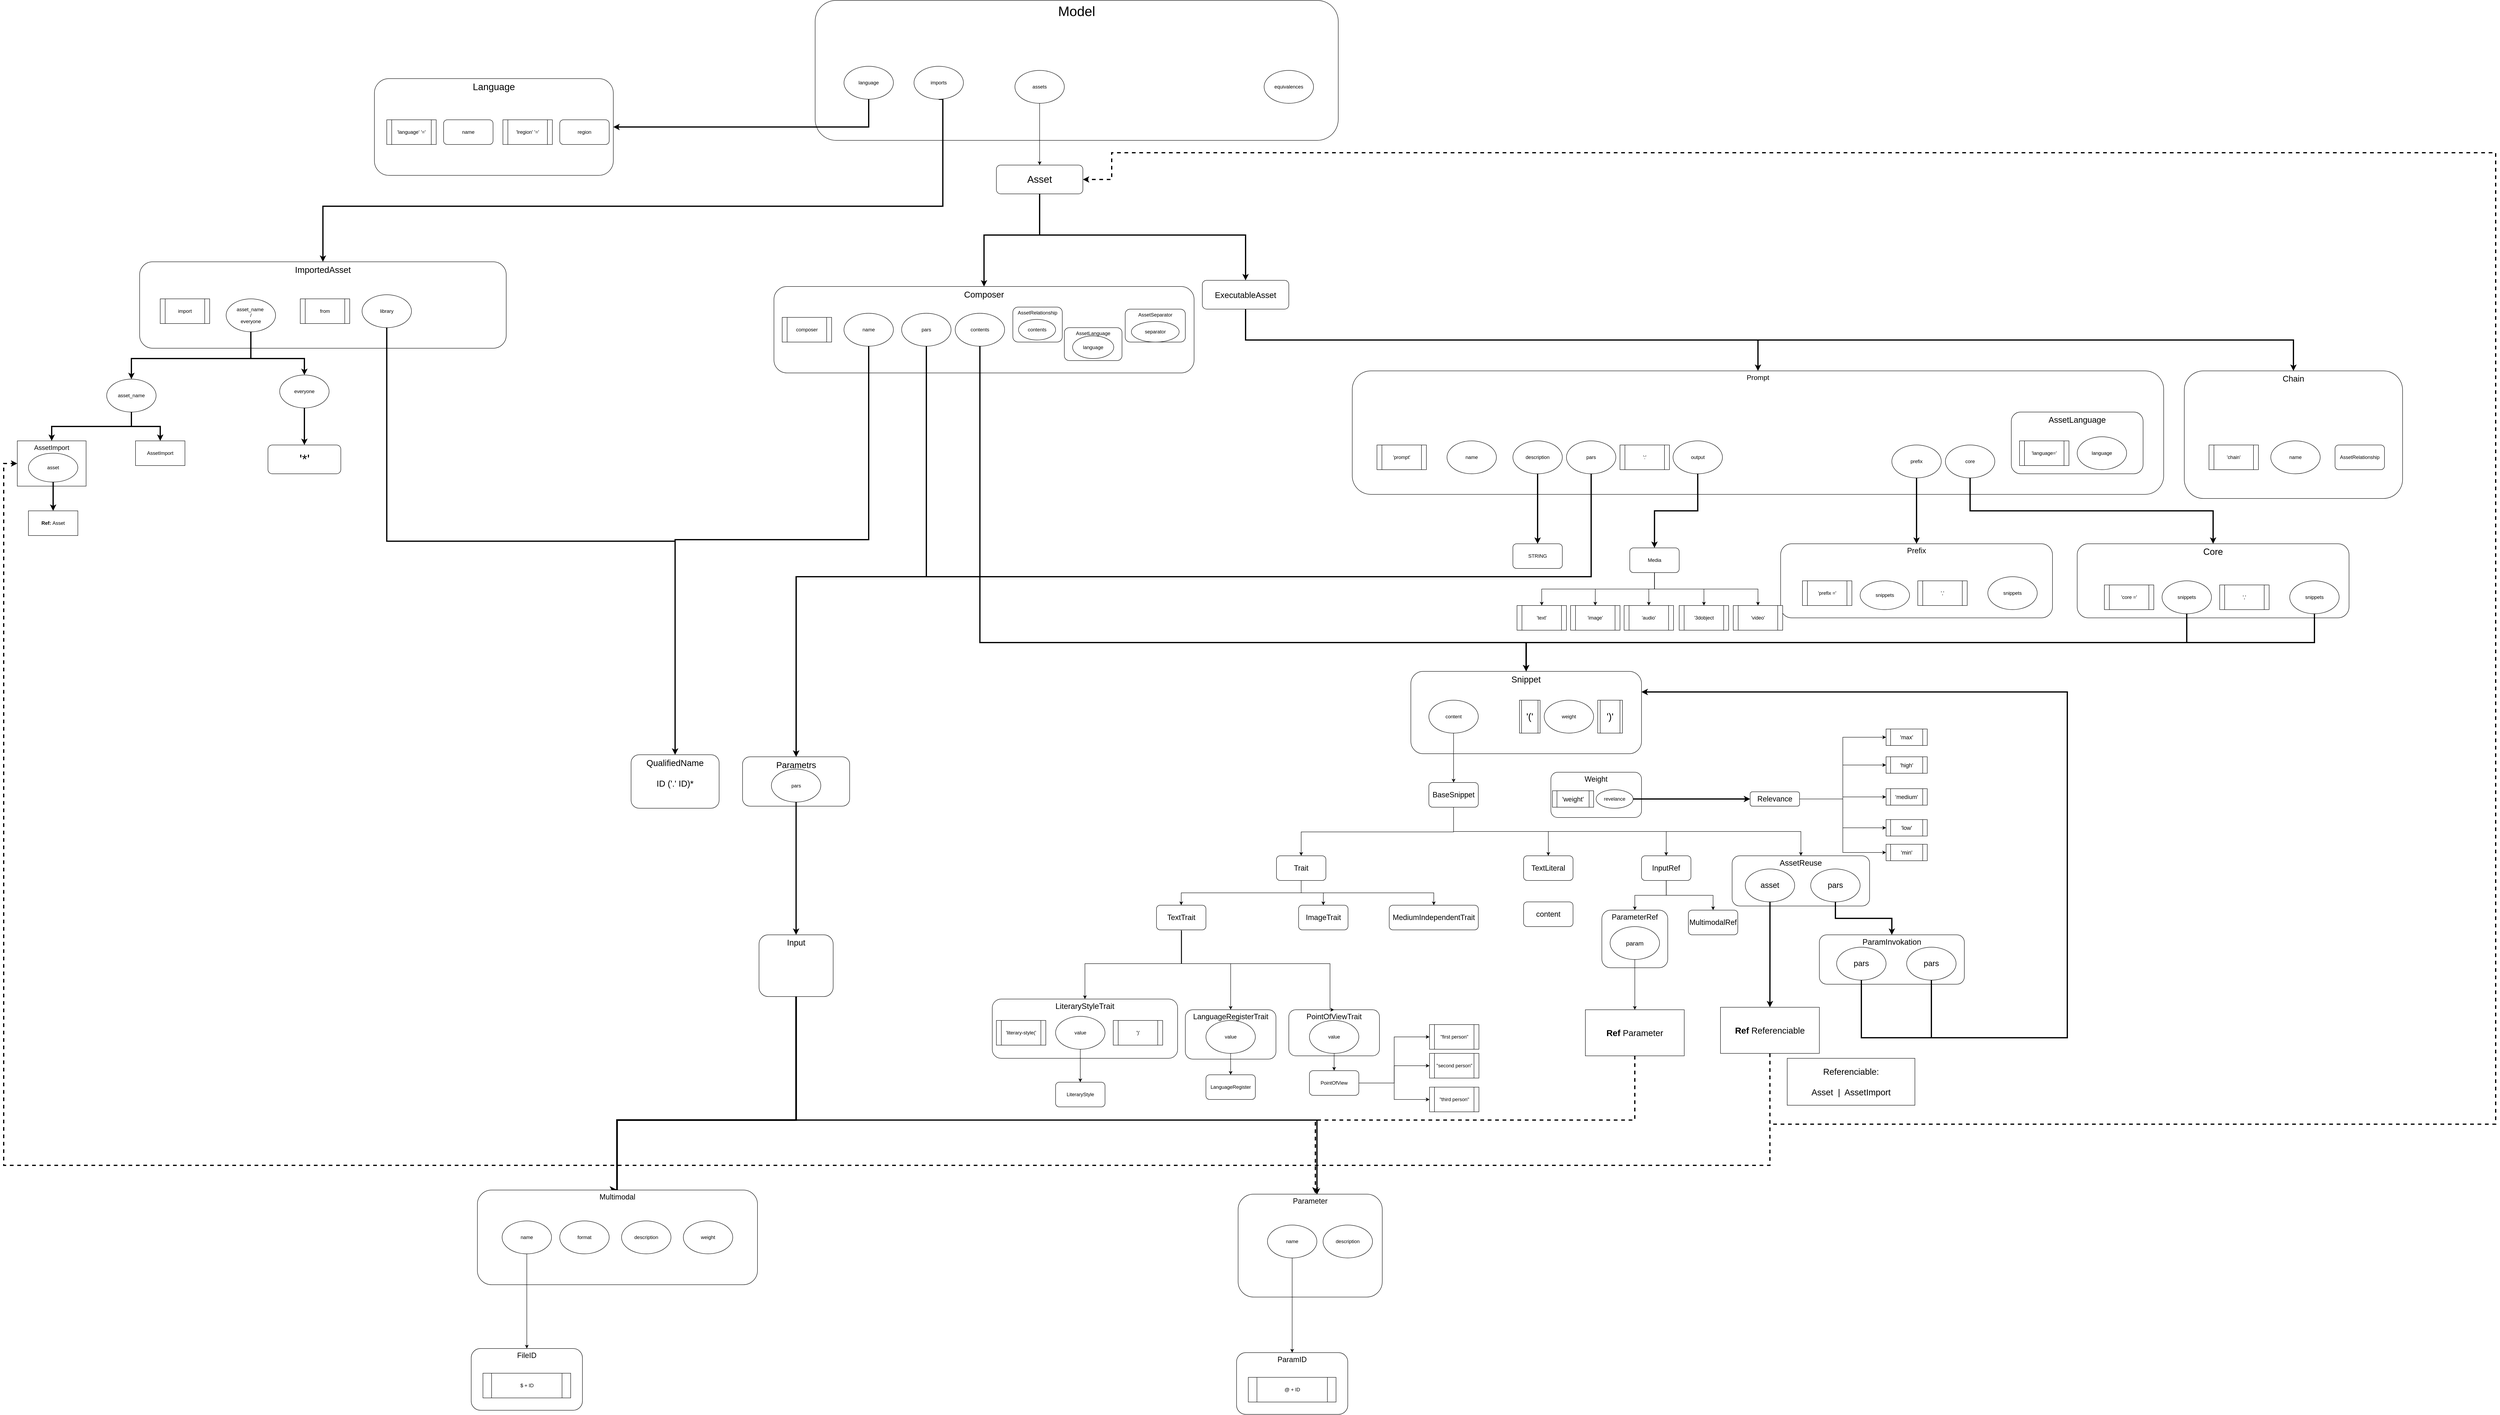 <mxfile version="25.0.1">
  <diagram name="Página-1" id="-rwausxLCIK-IpQNz26I">
    <mxGraphModel grid="1" page="1" gridSize="10" guides="1" tooltips="1" connect="1" arrows="1" fold="1" pageScale="1" pageWidth="827" pageHeight="1169" math="0" shadow="0">
      <root>
        <mxCell id="0" />
        <mxCell id="1" parent="0" />
        <mxCell id="OuzDc0Zp2xK1qrjUbHJl-1" value="Language" style="rounded=1;whiteSpace=wrap;html=1;verticalAlign=top;fontSize=23;" vertex="1" parent="1">
          <mxGeometry x="-1320" y="350" width="580" height="235" as="geometry" />
        </mxCell>
        <mxCell id="OuzDc0Zp2xK1qrjUbHJl-2" value="name" style="rounded=1;whiteSpace=wrap;html=1;" vertex="1" parent="1">
          <mxGeometry x="-1152" y="450" width="120" height="60" as="geometry" />
        </mxCell>
        <mxCell id="OuzDc0Zp2xK1qrjUbHJl-4" value="&#39;language&#39; &#39;=&#39;" style="shape=process;whiteSpace=wrap;html=1;backgroundOutline=1;" vertex="1" parent="1">
          <mxGeometry x="-1290" y="450" width="120" height="60" as="geometry" />
        </mxCell>
        <mxCell id="OuzDc0Zp2xK1qrjUbHJl-5" value="Model" style="rounded=1;whiteSpace=wrap;html=1;verticalAlign=top;fontSize=33;" vertex="1" parent="1">
          <mxGeometry x="-250" y="160" width="1270" height="340" as="geometry" />
        </mxCell>
        <mxCell id="OuzDc0Zp2xK1qrjUbHJl-128" style="edgeStyle=orthogonalEdgeStyle;rounded=0;orthogonalLoop=1;jettySize=auto;html=1;exitX=0.5;exitY=1;exitDx=0;exitDy=0;strokeWidth=3;" edge="1" parent="1" source="OuzDc0Zp2xK1qrjUbHJl-10" target="OuzDc0Zp2xK1qrjUbHJl-14">
          <mxGeometry relative="1" as="geometry" />
        </mxCell>
        <mxCell id="OuzDc0Zp2xK1qrjUbHJl-10" value="ExecutableAsset" style="rounded=1;whiteSpace=wrap;html=1;fontSize=20;" vertex="1" parent="1">
          <mxGeometry x="690" y="840" width="210" height="70" as="geometry" />
        </mxCell>
        <mxCell id="OuzDc0Zp2xK1qrjUbHJl-26" style="edgeStyle=orthogonalEdgeStyle;rounded=0;orthogonalLoop=1;jettySize=auto;html=1;exitX=0.5;exitY=1;exitDx=0;exitDy=0;entryX=0.5;entryY=0;entryDx=0;entryDy=0;strokeWidth=3;" edge="1" parent="1" source="OuzDc0Zp2xK1qrjUbHJl-10" target="OuzDc0Zp2xK1qrjUbHJl-13">
          <mxGeometry relative="1" as="geometry">
            <mxPoint x="3174" y="1040" as="sourcePoint" />
          </mxGeometry>
        </mxCell>
        <mxCell id="OuzDc0Zp2xK1qrjUbHJl-13" value="Prompt" style="rounded=1;whiteSpace=wrap;html=1;verticalAlign=top;fontSize=17;" vertex="1" parent="1">
          <mxGeometry x="1054" y="1060" width="1970" height="300" as="geometry" />
        </mxCell>
        <mxCell id="OuzDc0Zp2xK1qrjUbHJl-14" value="Chain" style="rounded=1;whiteSpace=wrap;html=1;verticalAlign=top;fontSize=20;" vertex="1" parent="1">
          <mxGeometry x="3074" y="1060" width="530" height="310" as="geometry" />
        </mxCell>
        <mxCell id="OuzDc0Zp2xK1qrjUbHJl-29" style="edgeStyle=orthogonalEdgeStyle;rounded=0;orthogonalLoop=1;jettySize=auto;html=1;exitX=0.5;exitY=1;exitDx=0;exitDy=0;entryX=0.5;entryY=0;entryDx=0;entryDy=0;strokeWidth=3;" edge="1" parent="1" source="PrcpI7wAQflMio4q4qic-3" target="OuzDc0Zp2xK1qrjUbHJl-10">
          <mxGeometry relative="1" as="geometry">
            <mxPoint x="100" y="527.5" as="targetPoint" />
            <Array as="points">
              <mxPoint x="295" y="730" />
              <mxPoint x="795" y="730" />
            </Array>
          </mxGeometry>
        </mxCell>
        <mxCell id="PrcpI7wAQflMio4q4qic-4" style="edgeStyle=orthogonalEdgeStyle;rounded=0;orthogonalLoop=1;jettySize=auto;html=1;exitX=0.5;exitY=1;exitDx=0;exitDy=0;entryX=0.5;entryY=0;entryDx=0;entryDy=0;" edge="1" parent="1" source="OuzDc0Zp2xK1qrjUbHJl-15" target="PrcpI7wAQflMio4q4qic-3">
          <mxGeometry relative="1" as="geometry" />
        </mxCell>
        <mxCell id="OuzDc0Zp2xK1qrjUbHJl-15" value="assets" style="ellipse;whiteSpace=wrap;html=1;" vertex="1" parent="1">
          <mxGeometry x="235" y="330" width="120" height="80" as="geometry" />
        </mxCell>
        <mxCell id="OuzDc0Zp2xK1qrjUbHJl-130" style="edgeStyle=orthogonalEdgeStyle;rounded=0;orthogonalLoop=1;jettySize=auto;html=1;exitX=0.5;exitY=1;exitDx=0;exitDy=0;strokeWidth=3;" edge="1" parent="1" source="OuzDc0Zp2xK1qrjUbHJl-16" target="OuzDc0Zp2xK1qrjUbHJl-1">
          <mxGeometry relative="1" as="geometry" />
        </mxCell>
        <mxCell id="OuzDc0Zp2xK1qrjUbHJl-16" value="language" style="ellipse;whiteSpace=wrap;html=1;" vertex="1" parent="1">
          <mxGeometry x="-180" y="320" width="120" height="80" as="geometry" />
        </mxCell>
        <mxCell id="OuzDc0Zp2xK1qrjUbHJl-17" value="equivalences" style="ellipse;whiteSpace=wrap;html=1;" vertex="1" parent="1">
          <mxGeometry x="840" y="330" width="120" height="80" as="geometry" />
        </mxCell>
        <mxCell id="OuzDc0Zp2xK1qrjUbHJl-18" value="&#39;prompt&#39;" style="shape=process;whiteSpace=wrap;html=1;backgroundOutline=1;" vertex="1" parent="1">
          <mxGeometry x="1114" y="1240" width="120" height="60" as="geometry" />
        </mxCell>
        <mxCell id="OuzDc0Zp2xK1qrjUbHJl-19" value="name" style="ellipse;whiteSpace=wrap;html=1;" vertex="1" parent="1">
          <mxGeometry x="1284" y="1230" width="120" height="80" as="geometry" />
        </mxCell>
        <mxCell id="OuzDc0Zp2xK1qrjUbHJl-160" style="edgeStyle=orthogonalEdgeStyle;rounded=0;orthogonalLoop=1;jettySize=auto;html=1;exitX=0.5;exitY=1;exitDx=0;exitDy=0;strokeWidth=3;" edge="1" parent="1" source="OuzDc0Zp2xK1qrjUbHJl-20" target="OuzDc0Zp2xK1qrjUbHJl-36">
          <mxGeometry relative="1" as="geometry" />
        </mxCell>
        <mxCell id="OuzDc0Zp2xK1qrjUbHJl-20" value="description" style="ellipse;whiteSpace=wrap;html=1;" vertex="1" parent="1">
          <mxGeometry x="1444" y="1230" width="120" height="80" as="geometry" />
        </mxCell>
        <mxCell id="_68dGRbxXVOAtI-rPbS3-49" style="edgeStyle=orthogonalEdgeStyle;rounded=0;orthogonalLoop=1;jettySize=auto;html=1;exitX=0.5;exitY=1;exitDx=0;exitDy=0;entryX=0.5;entryY=0;entryDx=0;entryDy=0;fontSize=16;strokeWidth=3;" edge="1" parent="1" source="OuzDc0Zp2xK1qrjUbHJl-21" target="_68dGRbxXVOAtI-rPbS3-24">
          <mxGeometry relative="1" as="geometry">
            <Array as="points">
              <mxPoint x="1634" y="1560" />
              <mxPoint x="-296" y="1560" />
            </Array>
          </mxGeometry>
        </mxCell>
        <mxCell id="OuzDc0Zp2xK1qrjUbHJl-21" value="pars" style="ellipse;whiteSpace=wrap;html=1;" vertex="1" parent="1">
          <mxGeometry x="1574" y="1230" width="120" height="80" as="geometry" />
        </mxCell>
        <mxCell id="OuzDc0Zp2xK1qrjUbHJl-22" value="&#39;:&#39;" style="shape=process;whiteSpace=wrap;html=1;backgroundOutline=1;" vertex="1" parent="1">
          <mxGeometry x="1704" y="1240" width="120" height="60" as="geometry" />
        </mxCell>
        <mxCell id="OuzDc0Zp2xK1qrjUbHJl-52" style="edgeStyle=orthogonalEdgeStyle;rounded=0;orthogonalLoop=1;jettySize=auto;html=1;exitX=0.5;exitY=1;exitDx=0;exitDy=0;entryX=0.5;entryY=0;entryDx=0;entryDy=0;strokeWidth=3;" edge="1" parent="1" source="OuzDc0Zp2xK1qrjUbHJl-32" target="OuzDc0Zp2xK1qrjUbHJl-43">
          <mxGeometry relative="1" as="geometry" />
        </mxCell>
        <mxCell id="OuzDc0Zp2xK1qrjUbHJl-32" value="prefix" style="ellipse;whiteSpace=wrap;html=1;" vertex="1" parent="1">
          <mxGeometry x="2364" y="1240" width="120" height="80" as="geometry" />
        </mxCell>
        <mxCell id="OuzDc0Zp2xK1qrjUbHJl-142" style="edgeStyle=orthogonalEdgeStyle;rounded=0;orthogonalLoop=1;jettySize=auto;html=1;exitX=0.5;exitY=1;exitDx=0;exitDy=0;strokeWidth=3;" edge="1" parent="1" source="OuzDc0Zp2xK1qrjUbHJl-33" target="OuzDc0Zp2xK1qrjUbHJl-137">
          <mxGeometry relative="1" as="geometry" />
        </mxCell>
        <mxCell id="OuzDc0Zp2xK1qrjUbHJl-33" value="core" style="ellipse;whiteSpace=wrap;html=1;" vertex="1" parent="1">
          <mxGeometry x="2494" y="1240" width="120" height="80" as="geometry" />
        </mxCell>
        <mxCell id="OuzDc0Zp2xK1qrjUbHJl-34" value="AssetLanguage" style="rounded=1;whiteSpace=wrap;html=1;verticalAlign=top;fontSize=20;" vertex="1" parent="1">
          <mxGeometry x="2654" y="1160" width="320" height="150" as="geometry" />
        </mxCell>
        <mxCell id="OuzDc0Zp2xK1qrjUbHJl-36" value="STRING" style="rounded=1;whiteSpace=wrap;html=1;" vertex="1" parent="1">
          <mxGeometry x="1444" y="1480" width="120" height="60" as="geometry" />
        </mxCell>
        <mxCell id="OuzDc0Zp2xK1qrjUbHJl-154" style="edgeStyle=orthogonalEdgeStyle;rounded=0;orthogonalLoop=1;jettySize=auto;html=1;exitX=0.5;exitY=1;exitDx=0;exitDy=0;" edge="1" parent="1" source="OuzDc0Zp2xK1qrjUbHJl-38" target="OuzDc0Zp2xK1qrjUbHJl-149">
          <mxGeometry relative="1" as="geometry" />
        </mxCell>
        <mxCell id="OuzDc0Zp2xK1qrjUbHJl-155" style="edgeStyle=orthogonalEdgeStyle;rounded=0;orthogonalLoop=1;jettySize=auto;html=1;exitX=0.5;exitY=1;exitDx=0;exitDy=0;entryX=0.5;entryY=0;entryDx=0;entryDy=0;" edge="1" parent="1" source="OuzDc0Zp2xK1qrjUbHJl-38" target="OuzDc0Zp2xK1qrjUbHJl-150">
          <mxGeometry relative="1" as="geometry" />
        </mxCell>
        <mxCell id="OuzDc0Zp2xK1qrjUbHJl-156" style="edgeStyle=orthogonalEdgeStyle;rounded=0;orthogonalLoop=1;jettySize=auto;html=1;exitX=0.5;exitY=1;exitDx=0;exitDy=0;" edge="1" parent="1" source="OuzDc0Zp2xK1qrjUbHJl-38" target="OuzDc0Zp2xK1qrjUbHJl-151">
          <mxGeometry relative="1" as="geometry" />
        </mxCell>
        <mxCell id="OuzDc0Zp2xK1qrjUbHJl-157" style="edgeStyle=orthogonalEdgeStyle;rounded=0;orthogonalLoop=1;jettySize=auto;html=1;exitX=0.5;exitY=1;exitDx=0;exitDy=0;" edge="1" parent="1" source="OuzDc0Zp2xK1qrjUbHJl-38" target="OuzDc0Zp2xK1qrjUbHJl-153">
          <mxGeometry relative="1" as="geometry" />
        </mxCell>
        <mxCell id="OuzDc0Zp2xK1qrjUbHJl-158" style="edgeStyle=orthogonalEdgeStyle;rounded=0;orthogonalLoop=1;jettySize=auto;html=1;exitX=0.5;exitY=1;exitDx=0;exitDy=0;entryX=0.5;entryY=0;entryDx=0;entryDy=0;" edge="1" parent="1" source="OuzDc0Zp2xK1qrjUbHJl-38" target="OuzDc0Zp2xK1qrjUbHJl-152">
          <mxGeometry relative="1" as="geometry" />
        </mxCell>
        <mxCell id="OuzDc0Zp2xK1qrjUbHJl-38" value="Media" style="rounded=1;whiteSpace=wrap;html=1;" vertex="1" parent="1">
          <mxGeometry x="1727.75" y="1490" width="120" height="60" as="geometry" />
        </mxCell>
        <mxCell id="OuzDc0Zp2xK1qrjUbHJl-147" style="edgeStyle=orthogonalEdgeStyle;rounded=0;orthogonalLoop=1;jettySize=auto;html=1;exitX=0.5;exitY=1;exitDx=0;exitDy=0;entryX=0.5;entryY=0;entryDx=0;entryDy=0;strokeWidth=3;" edge="1" parent="1" source="OuzDc0Zp2xK1qrjUbHJl-39" target="OuzDc0Zp2xK1qrjUbHJl-38">
          <mxGeometry relative="1" as="geometry" />
        </mxCell>
        <mxCell id="OuzDc0Zp2xK1qrjUbHJl-39" value="output" style="ellipse;whiteSpace=wrap;html=1;" vertex="1" parent="1">
          <mxGeometry x="1832.75" y="1230" width="120" height="80" as="geometry" />
        </mxCell>
        <mxCell id="OuzDc0Zp2xK1qrjUbHJl-40" value="&#39;chain&#39;" style="shape=process;whiteSpace=wrap;html=1;backgroundOutline=1;" vertex="1" parent="1">
          <mxGeometry x="3134" y="1240" width="120" height="60" as="geometry" />
        </mxCell>
        <mxCell id="OuzDc0Zp2xK1qrjUbHJl-41" value="name" style="ellipse;whiteSpace=wrap;html=1;" vertex="1" parent="1">
          <mxGeometry x="3284" y="1230" width="120" height="80" as="geometry" />
        </mxCell>
        <mxCell id="OuzDc0Zp2xK1qrjUbHJl-42" value="AssetRelationship" style="rounded=1;whiteSpace=wrap;html=1;" vertex="1" parent="1">
          <mxGeometry x="3440" y="1240" width="120" height="60" as="geometry" />
        </mxCell>
        <mxCell id="OuzDc0Zp2xK1qrjUbHJl-43" value="Prefix" style="rounded=1;whiteSpace=wrap;html=1;verticalAlign=top;fontSize=18;" vertex="1" parent="1">
          <mxGeometry x="2094" y="1480" width="660" height="180" as="geometry" />
        </mxCell>
        <mxCell id="OuzDc0Zp2xK1qrjUbHJl-44" value="&#39;prefix =&#39;" style="shape=process;whiteSpace=wrap;html=1;backgroundOutline=1;" vertex="1" parent="1">
          <mxGeometry x="2147" y="1570" width="120" height="60" as="geometry" />
        </mxCell>
        <mxCell id="OuzDc0Zp2xK1qrjUbHJl-45" value="snippets" style="ellipse;whiteSpace=wrap;html=1;" vertex="1" parent="1">
          <mxGeometry x="2287" y="1570" width="120" height="70" as="geometry" />
        </mxCell>
        <mxCell id="OuzDc0Zp2xK1qrjUbHJl-46" value="&#39;,&#39;" style="shape=process;whiteSpace=wrap;html=1;backgroundOutline=1;" vertex="1" parent="1">
          <mxGeometry x="2427" y="1570" width="120" height="60" as="geometry" />
        </mxCell>
        <mxCell id="OuzDc0Zp2xK1qrjUbHJl-47" value="snippets" style="ellipse;whiteSpace=wrap;html=1;" vertex="1" parent="1">
          <mxGeometry x="2597" y="1560" width="120" height="80" as="geometry" />
        </mxCell>
        <mxCell id="OuzDc0Zp2xK1qrjUbHJl-53" value="Snippet" style="rounded=1;whiteSpace=wrap;html=1;verticalAlign=top;fontSize=21;" vertex="1" parent="1">
          <mxGeometry x="1196.25" y="1790" width="560" height="200" as="geometry" />
        </mxCell>
        <mxCell id="OuzDc0Zp2xK1qrjUbHJl-70" style="edgeStyle=orthogonalEdgeStyle;rounded=0;orthogonalLoop=1;jettySize=auto;html=1;exitX=0.5;exitY=1;exitDx=0;exitDy=0;entryX=0.5;entryY=0;entryDx=0;entryDy=0;fontSize=18;" edge="1" parent="1" source="OuzDc0Zp2xK1qrjUbHJl-63" target="OuzDc0Zp2xK1qrjUbHJl-64">
          <mxGeometry relative="1" as="geometry">
            <mxPoint x="818.75" y="2375.5" as="targetPoint" />
          </mxGeometry>
        </mxCell>
        <mxCell id="OuzDc0Zp2xK1qrjUbHJl-73" style="edgeStyle=orthogonalEdgeStyle;rounded=0;orthogonalLoop=1;jettySize=auto;html=1;exitX=0.5;exitY=1;exitDx=0;exitDy=0;entryX=0.5;entryY=0;entryDx=0;entryDy=0;fontSize=18;" edge="1" parent="1" source="OuzDc0Zp2xK1qrjUbHJl-63" target="OuzDc0Zp2xK1qrjUbHJl-65">
          <mxGeometry relative="1" as="geometry" />
        </mxCell>
        <mxCell id="OuzDc0Zp2xK1qrjUbHJl-121" style="edgeStyle=orthogonalEdgeStyle;rounded=0;orthogonalLoop=1;jettySize=auto;html=1;exitX=0.5;exitY=1;exitDx=0;exitDy=0;fontSize=18;" edge="1" parent="1" source="OuzDc0Zp2xK1qrjUbHJl-63" target="OuzDc0Zp2xK1qrjUbHJl-66">
          <mxGeometry relative="1" as="geometry" />
        </mxCell>
        <mxCell id="OuzDc0Zp2xK1qrjUbHJl-63" value="Trait" style="rounded=1;whiteSpace=wrap;html=1;fontSize=18;" vertex="1" parent="1">
          <mxGeometry x="870" y="2238" width="120" height="60" as="geometry" />
        </mxCell>
        <mxCell id="OuzDc0Zp2xK1qrjUbHJl-85" style="edgeStyle=orthogonalEdgeStyle;rounded=0;orthogonalLoop=1;jettySize=auto;html=1;exitX=0.5;exitY=1;exitDx=0;exitDy=0;entryX=0.5;entryY=0;entryDx=0;entryDy=0;" edge="1" parent="1" source="OuzDc0Zp2xK1qrjUbHJl-64" target="OuzDc0Zp2xK1qrjUbHJl-77">
          <mxGeometry relative="1" as="geometry">
            <mxPoint x="723.867" y="2535.573" as="targetPoint" />
            <Array as="points">
              <mxPoint x="639" y="2500" />
              <mxPoint x="759" y="2500" />
            </Array>
          </mxGeometry>
        </mxCell>
        <mxCell id="OuzDc0Zp2xK1qrjUbHJl-86" style="edgeStyle=orthogonalEdgeStyle;rounded=0;orthogonalLoop=1;jettySize=auto;html=1;exitX=0.5;exitY=1;exitDx=0;exitDy=0;entryX=0.5;entryY=0;entryDx=0;entryDy=0;" edge="1" parent="1" source="OuzDc0Zp2xK1qrjUbHJl-64" target="OuzDc0Zp2xK1qrjUbHJl-76">
          <mxGeometry relative="1" as="geometry">
            <mxPoint x="523.75" y="2535.5" as="targetPoint" />
            <Array as="points">
              <mxPoint x="639" y="2500" />
              <mxPoint x="405" y="2500" />
            </Array>
          </mxGeometry>
        </mxCell>
        <mxCell id="OuzDc0Zp2xK1qrjUbHJl-64" value="TextTrait" style="rounded=1;whiteSpace=wrap;html=1;fontSize=18;" vertex="1" parent="1">
          <mxGeometry x="578.75" y="2358" width="120" height="60" as="geometry" />
        </mxCell>
        <mxCell id="OuzDc0Zp2xK1qrjUbHJl-65" value="ImageTrait" style="rounded=1;whiteSpace=wrap;html=1;fontSize=18;" vertex="1" parent="1">
          <mxGeometry x="923.75" y="2358" width="120" height="60" as="geometry" />
        </mxCell>
        <mxCell id="OuzDc0Zp2xK1qrjUbHJl-66" value="MediumIndependentTrait" style="rounded=1;whiteSpace=wrap;html=1;fontSize=18;" vertex="1" parent="1">
          <mxGeometry x="1143.75" y="2358" width="216.25" height="60" as="geometry" />
        </mxCell>
        <mxCell id="OuzDc0Zp2xK1qrjUbHJl-76" value="LiteraryStyleTrait" style="rounded=1;whiteSpace=wrap;html=1;verticalAlign=top;fontSize=19;" vertex="1" parent="1">
          <mxGeometry x="180" y="2586" width="450" height="144" as="geometry" />
        </mxCell>
        <mxCell id="OuzDc0Zp2xK1qrjUbHJl-77" value="LanguageRegisterTrait" style="rounded=1;whiteSpace=wrap;html=1;verticalAlign=top;fontSize=18;" vertex="1" parent="1">
          <mxGeometry x="648.75" y="2612" width="220" height="120" as="geometry" />
        </mxCell>
        <mxCell id="OuzDc0Zp2xK1qrjUbHJl-78" value="PointOfViewTrait" style="rounded=1;whiteSpace=wrap;html=1;verticalAlign=top;fontSize=18;" vertex="1" parent="1">
          <mxGeometry x="900" y="2612" width="220" height="112" as="geometry" />
        </mxCell>
        <mxCell id="OuzDc0Zp2xK1qrjUbHJl-87" value="&#39;literary-style(&#39;" style="shape=process;whiteSpace=wrap;html=1;backgroundOutline=1;" vertex="1" parent="1">
          <mxGeometry x="190" y="2638" width="120" height="60" as="geometry" />
        </mxCell>
        <mxCell id="OuzDc0Zp2xK1qrjUbHJl-88" value="value" style="ellipse;whiteSpace=wrap;html=1;" vertex="1" parent="1">
          <mxGeometry x="333.75" y="2628" width="120" height="80" as="geometry" />
        </mxCell>
        <mxCell id="OuzDc0Zp2xK1qrjUbHJl-89" value="&#39;)&#39;" style="shape=process;whiteSpace=wrap;html=1;backgroundOutline=1;" vertex="1" parent="1">
          <mxGeometry x="473.75" y="2638" width="120" height="60" as="geometry" />
        </mxCell>
        <mxCell id="OuzDc0Zp2xK1qrjUbHJl-90" value="LiteraryStyle" style="rounded=1;whiteSpace=wrap;html=1;" vertex="1" parent="1">
          <mxGeometry x="333.75" y="2788" width="120" height="60" as="geometry" />
        </mxCell>
        <mxCell id="OuzDc0Zp2xK1qrjUbHJl-124" style="edgeStyle=orthogonalEdgeStyle;rounded=0;orthogonalLoop=1;jettySize=auto;html=1;exitX=0.5;exitY=1;exitDx=0;exitDy=0;" edge="1" parent="1" source="OuzDc0Zp2xK1qrjUbHJl-91" target="OuzDc0Zp2xK1qrjUbHJl-93">
          <mxGeometry relative="1" as="geometry" />
        </mxCell>
        <mxCell id="OuzDc0Zp2xK1qrjUbHJl-91" value="content" style="ellipse;whiteSpace=wrap;html=1;" vertex="1" parent="1">
          <mxGeometry x="1240" y="1860" width="120" height="80" as="geometry" />
        </mxCell>
        <mxCell id="OuzDc0Zp2xK1qrjUbHJl-92" value="weight" style="ellipse;whiteSpace=wrap;html=1;" vertex="1" parent="1">
          <mxGeometry x="1520" y="1860" width="120" height="80" as="geometry" />
        </mxCell>
        <mxCell id="OuzDc0Zp2xK1qrjUbHJl-162" style="edgeStyle=orthogonalEdgeStyle;rounded=0;orthogonalLoop=1;jettySize=auto;html=1;exitX=0.5;exitY=1;exitDx=0;exitDy=0;" edge="1" parent="1" source="OuzDc0Zp2xK1qrjUbHJl-93" target="OuzDc0Zp2xK1qrjUbHJl-94">
          <mxGeometry relative="1" as="geometry" />
        </mxCell>
        <mxCell id="OuzDc0Zp2xK1qrjUbHJl-163" style="edgeStyle=orthogonalEdgeStyle;rounded=0;orthogonalLoop=1;jettySize=auto;html=1;exitX=0.5;exitY=1;exitDx=0;exitDy=0;entryX=0.5;entryY=0;entryDx=0;entryDy=0;" edge="1" parent="1" source="OuzDc0Zp2xK1qrjUbHJl-93" target="OuzDc0Zp2xK1qrjUbHJl-95">
          <mxGeometry relative="1" as="geometry" />
        </mxCell>
        <mxCell id="OuzDc0Zp2xK1qrjUbHJl-164" style="edgeStyle=orthogonalEdgeStyle;rounded=0;orthogonalLoop=1;jettySize=auto;html=1;exitX=0.5;exitY=1;exitDx=0;exitDy=0;" edge="1" parent="1" source="OuzDc0Zp2xK1qrjUbHJl-93" target="OuzDc0Zp2xK1qrjUbHJl-96">
          <mxGeometry relative="1" as="geometry" />
        </mxCell>
        <mxCell id="OuzDc0Zp2xK1qrjUbHJl-93" value="BaseSnippet" style="rounded=1;whiteSpace=wrap;html=1;fontSize=18;" vertex="1" parent="1">
          <mxGeometry x="1240" y="2060" width="120" height="60" as="geometry" />
        </mxCell>
        <mxCell id="OuzDc0Zp2xK1qrjUbHJl-94" value="TextLiteral" style="rounded=1;whiteSpace=wrap;html=1;fontSize=18;" vertex="1" parent="1">
          <mxGeometry x="1470" y="2238" width="120" height="60" as="geometry" />
        </mxCell>
        <mxCell id="_68dGRbxXVOAtI-rPbS3-15" style="edgeStyle=orthogonalEdgeStyle;rounded=0;orthogonalLoop=1;jettySize=auto;html=1;exitX=0.5;exitY=1;exitDx=0;exitDy=0;entryX=0.5;entryY=0;entryDx=0;entryDy=0;" edge="1" parent="1" source="OuzDc0Zp2xK1qrjUbHJl-95" target="_68dGRbxXVOAtI-rPbS3-13">
          <mxGeometry relative="1" as="geometry" />
        </mxCell>
        <mxCell id="_68dGRbxXVOAtI-rPbS3-16" style="edgeStyle=orthogonalEdgeStyle;rounded=0;orthogonalLoop=1;jettySize=auto;html=1;exitX=0.5;exitY=1;exitDx=0;exitDy=0;" edge="1" parent="1" source="OuzDc0Zp2xK1qrjUbHJl-95" target="_68dGRbxXVOAtI-rPbS3-14">
          <mxGeometry relative="1" as="geometry" />
        </mxCell>
        <mxCell id="OuzDc0Zp2xK1qrjUbHJl-95" value="InputRef" style="rounded=1;whiteSpace=wrap;html=1;fontSize=18;" vertex="1" parent="1">
          <mxGeometry x="1756.25" y="2238" width="120" height="60" as="geometry" />
        </mxCell>
        <mxCell id="OuzDc0Zp2xK1qrjUbHJl-96" value="AssetReuse" style="rounded=1;whiteSpace=wrap;html=1;fontSize=19;verticalAlign=top;" vertex="1" parent="1">
          <mxGeometry x="1976.25" y="2238" width="333.75" height="122" as="geometry" />
        </mxCell>
        <mxCell id="OuzDc0Zp2xK1qrjUbHJl-108" style="edgeStyle=orthogonalEdgeStyle;rounded=0;orthogonalLoop=1;jettySize=auto;html=1;exitX=0.5;exitY=1;exitDx=0;exitDy=0;entryX=0.5;entryY=0;entryDx=0;entryDy=0;fontSize=18;" edge="1" parent="1" source="OuzDc0Zp2xK1qrjUbHJl-93" target="OuzDc0Zp2xK1qrjUbHJl-63">
          <mxGeometry relative="1" as="geometry">
            <Array as="points">
              <mxPoint x="1300" y="2180" />
              <mxPoint x="930" y="2180" />
            </Array>
          </mxGeometry>
        </mxCell>
        <mxCell id="OuzDc0Zp2xK1qrjUbHJl-111" value="content" style="rounded=1;whiteSpace=wrap;html=1;fontSize=18;" vertex="1" parent="1">
          <mxGeometry x="1470" y="2350" width="120" height="60" as="geometry" />
        </mxCell>
        <mxCell id="OuzDc0Zp2xK1qrjUbHJl-119" style="edgeStyle=orthogonalEdgeStyle;rounded=0;orthogonalLoop=1;jettySize=auto;html=1;entryX=0.5;entryY=0;entryDx=0;entryDy=0;" edge="1" parent="1" target="OuzDc0Zp2xK1qrjUbHJl-78">
          <mxGeometry relative="1" as="geometry">
            <mxPoint x="1560" y="2268" as="targetPoint" />
            <mxPoint x="640" y="2420" as="sourcePoint" />
            <Array as="points">
              <mxPoint x="640" y="2500" />
              <mxPoint x="1000" y="2500" />
            </Array>
          </mxGeometry>
        </mxCell>
        <mxCell id="OuzDc0Zp2xK1qrjUbHJl-120" style="edgeStyle=orthogonalEdgeStyle;rounded=0;orthogonalLoop=1;jettySize=auto;html=1;entryX=0.5;entryY=0;entryDx=0;entryDy=0;exitX=0.5;exitY=1;exitDx=0;exitDy=0;" edge="1" parent="1" source="OuzDc0Zp2xK1qrjUbHJl-88" target="OuzDc0Zp2xK1qrjUbHJl-90">
          <mxGeometry relative="1" as="geometry">
            <mxPoint x="394" y="2720" as="sourcePoint" />
            <mxPoint x="415" y="2596" as="targetPoint" />
          </mxGeometry>
        </mxCell>
        <mxCell id="OuzDc0Zp2xK1qrjUbHJl-123" value="&#39;(&#39;" style="shape=process;whiteSpace=wrap;html=1;backgroundOutline=1;fontSize=23;" vertex="1" parent="1">
          <mxGeometry x="1460" y="1860" width="50" height="80" as="geometry" />
        </mxCell>
        <mxCell id="OuzDc0Zp2xK1qrjUbHJl-125" value="&#39;)&#39;" style="shape=process;whiteSpace=wrap;html=1;backgroundOutline=1;fontSize=23;" vertex="1" parent="1">
          <mxGeometry x="1650" y="1860" width="60" height="80" as="geometry" />
        </mxCell>
        <mxCell id="OuzDc0Zp2xK1qrjUbHJl-137" value="Core" style="rounded=1;whiteSpace=wrap;html=1;verticalAlign=top;fontSize=22;" vertex="1" parent="1">
          <mxGeometry x="2814" y="1480" width="660" height="180" as="geometry" />
        </mxCell>
        <mxCell id="OuzDc0Zp2xK1qrjUbHJl-138" value="&#39;core =&#39;" style="shape=process;whiteSpace=wrap;html=1;backgroundOutline=1;" vertex="1" parent="1">
          <mxGeometry x="2880" y="1580" width="120" height="60" as="geometry" />
        </mxCell>
        <mxCell id="OuzDc0Zp2xK1qrjUbHJl-143" style="edgeStyle=orthogonalEdgeStyle;rounded=0;orthogonalLoop=1;jettySize=auto;html=1;exitX=0.5;exitY=1;exitDx=0;exitDy=0;entryX=0.5;entryY=0;entryDx=0;entryDy=0;strokeWidth=3;" edge="1" parent="1" source="OuzDc0Zp2xK1qrjUbHJl-139" target="OuzDc0Zp2xK1qrjUbHJl-53">
          <mxGeometry relative="1" as="geometry" />
        </mxCell>
        <mxCell id="OuzDc0Zp2xK1qrjUbHJl-139" value="snippets" style="ellipse;whiteSpace=wrap;html=1;" vertex="1" parent="1">
          <mxGeometry x="3020" y="1570" width="120" height="80" as="geometry" />
        </mxCell>
        <mxCell id="OuzDc0Zp2xK1qrjUbHJl-140" value="&#39;,&#39;" style="shape=process;whiteSpace=wrap;html=1;backgroundOutline=1;" vertex="1" parent="1">
          <mxGeometry x="3160" y="1580" width="120" height="60" as="geometry" />
        </mxCell>
        <mxCell id="OuzDc0Zp2xK1qrjUbHJl-144" style="edgeStyle=orthogonalEdgeStyle;rounded=0;orthogonalLoop=1;jettySize=auto;html=1;exitX=0.5;exitY=1;exitDx=0;exitDy=0;entryX=0.5;entryY=0;entryDx=0;entryDy=0;strokeWidth=3;" edge="1" parent="1" source="OuzDc0Zp2xK1qrjUbHJl-141" target="OuzDc0Zp2xK1qrjUbHJl-53">
          <mxGeometry relative="1" as="geometry" />
        </mxCell>
        <mxCell id="OuzDc0Zp2xK1qrjUbHJl-141" value="snippets" style="ellipse;whiteSpace=wrap;html=1;" vertex="1" parent="1">
          <mxGeometry x="3330" y="1570" width="120" height="80" as="geometry" />
        </mxCell>
        <mxCell id="OuzDc0Zp2xK1qrjUbHJl-145" value="&#39;language=&#39;" style="shape=process;whiteSpace=wrap;html=1;backgroundOutline=1;" vertex="1" parent="1">
          <mxGeometry x="2674" y="1230" width="120" height="60" as="geometry" />
        </mxCell>
        <mxCell id="OuzDc0Zp2xK1qrjUbHJl-146" value="language" style="ellipse;whiteSpace=wrap;html=1;" vertex="1" parent="1">
          <mxGeometry x="2814" y="1220" width="120" height="80" as="geometry" />
        </mxCell>
        <mxCell id="OuzDc0Zp2xK1qrjUbHJl-149" value="&#39;text&#39;" style="shape=process;whiteSpace=wrap;html=1;backgroundOutline=1;" vertex="1" parent="1">
          <mxGeometry x="1454" y="1630" width="120" height="60" as="geometry" />
        </mxCell>
        <mxCell id="OuzDc0Zp2xK1qrjUbHJl-150" value="&#39;image&#39;" style="shape=process;whiteSpace=wrap;html=1;backgroundOutline=1;" vertex="1" parent="1">
          <mxGeometry x="1584" y="1630" width="120" height="60" as="geometry" />
        </mxCell>
        <mxCell id="OuzDc0Zp2xK1qrjUbHJl-151" value="&#39;audio&#39;" style="shape=process;whiteSpace=wrap;html=1;backgroundOutline=1;" vertex="1" parent="1">
          <mxGeometry x="1714" y="1630" width="120" height="60" as="geometry" />
        </mxCell>
        <mxCell id="OuzDc0Zp2xK1qrjUbHJl-152" value="&#39;video&#39;" style="shape=process;whiteSpace=wrap;html=1;backgroundOutline=1;" vertex="1" parent="1">
          <mxGeometry x="1979" y="1630" width="120" height="60" as="geometry" />
        </mxCell>
        <mxCell id="OuzDc0Zp2xK1qrjUbHJl-153" value="&#39;3dobject" style="shape=process;whiteSpace=wrap;html=1;backgroundOutline=1;" vertex="1" parent="1">
          <mxGeometry x="1847.75" y="1630" width="120" height="60" as="geometry" />
        </mxCell>
        <mxCell id="OuzDc0Zp2xK1qrjUbHJl-165" value="Weight" style="rounded=1;whiteSpace=wrap;html=1;fontSize=18;verticalAlign=top;" vertex="1" parent="1">
          <mxGeometry x="1536.25" y="2035" width="220" height="110" as="geometry" />
        </mxCell>
        <mxCell id="OuzDc0Zp2xK1qrjUbHJl-166" value="&#39;weight&#39;" style="shape=process;whiteSpace=wrap;html=1;backgroundOutline=1;fontSize=16;size=0.111;" vertex="1" parent="1">
          <mxGeometry x="1540" y="2080" width="100" height="40" as="geometry" />
        </mxCell>
        <mxCell id="_68dGRbxXVOAtI-rPbS3-57" style="edgeStyle=orthogonalEdgeStyle;rounded=0;orthogonalLoop=1;jettySize=auto;html=1;exitX=1;exitY=0.5;exitDx=0;exitDy=0;strokeWidth=3;" edge="1" parent="1" source="OuzDc0Zp2xK1qrjUbHJl-167" target="OuzDc0Zp2xK1qrjUbHJl-168">
          <mxGeometry relative="1" as="geometry" />
        </mxCell>
        <mxCell id="OuzDc0Zp2xK1qrjUbHJl-167" value="revelance" style="ellipse;whiteSpace=wrap;html=1;" vertex="1" parent="1">
          <mxGeometry x="1646" y="2077.5" width="90" height="45" as="geometry" />
        </mxCell>
        <mxCell id="_68dGRbxXVOAtI-rPbS3-51" style="edgeStyle=orthogonalEdgeStyle;rounded=0;orthogonalLoop=1;jettySize=auto;html=1;exitX=1;exitY=0.5;exitDx=0;exitDy=0;entryX=0;entryY=0.5;entryDx=0;entryDy=0;" edge="1" parent="1" source="OuzDc0Zp2xK1qrjUbHJl-168" target="OuzDc0Zp2xK1qrjUbHJl-171">
          <mxGeometry relative="1" as="geometry" />
        </mxCell>
        <mxCell id="_68dGRbxXVOAtI-rPbS3-52" style="edgeStyle=orthogonalEdgeStyle;rounded=0;orthogonalLoop=1;jettySize=auto;html=1;exitX=1;exitY=0.5;exitDx=0;exitDy=0;entryX=0;entryY=0.5;entryDx=0;entryDy=0;" edge="1" parent="1" source="OuzDc0Zp2xK1qrjUbHJl-168" target="OuzDc0Zp2xK1qrjUbHJl-173">
          <mxGeometry relative="1" as="geometry" />
        </mxCell>
        <mxCell id="_68dGRbxXVOAtI-rPbS3-53" style="edgeStyle=orthogonalEdgeStyle;rounded=0;orthogonalLoop=1;jettySize=auto;html=1;exitX=1;exitY=0.5;exitDx=0;exitDy=0;entryX=0;entryY=0.5;entryDx=0;entryDy=0;" edge="1" parent="1" source="OuzDc0Zp2xK1qrjUbHJl-168" target="OuzDc0Zp2xK1qrjUbHJl-170">
          <mxGeometry relative="1" as="geometry" />
        </mxCell>
        <mxCell id="_68dGRbxXVOAtI-rPbS3-54" style="edgeStyle=orthogonalEdgeStyle;rounded=0;orthogonalLoop=1;jettySize=auto;html=1;exitX=1;exitY=0.5;exitDx=0;exitDy=0;entryX=0;entryY=0.5;entryDx=0;entryDy=0;" edge="1" parent="1" source="OuzDc0Zp2xK1qrjUbHJl-168" target="OuzDc0Zp2xK1qrjUbHJl-169">
          <mxGeometry relative="1" as="geometry" />
        </mxCell>
        <mxCell id="_68dGRbxXVOAtI-rPbS3-55" style="edgeStyle=orthogonalEdgeStyle;rounded=0;orthogonalLoop=1;jettySize=auto;html=1;exitX=1;exitY=0.5;exitDx=0;exitDy=0;entryX=0;entryY=0.5;entryDx=0;entryDy=0;" edge="1" parent="1" source="OuzDc0Zp2xK1qrjUbHJl-168" target="OuzDc0Zp2xK1qrjUbHJl-172">
          <mxGeometry relative="1" as="geometry" />
        </mxCell>
        <mxCell id="OuzDc0Zp2xK1qrjUbHJl-168" value="Relevance" style="rounded=1;whiteSpace=wrap;html=1;fontSize=18;verticalAlign=top;" vertex="1" parent="1">
          <mxGeometry x="2020" y="2082.5" width="120" height="35" as="geometry" />
        </mxCell>
        <mxCell id="OuzDc0Zp2xK1qrjUbHJl-169" value="&#39;low&#39;" style="shape=process;whiteSpace=wrap;html=1;backgroundOutline=1;fontSize=14;size=0.111;" vertex="1" parent="1">
          <mxGeometry x="2350" y="2150" width="100" height="40" as="geometry" />
        </mxCell>
        <mxCell id="OuzDc0Zp2xK1qrjUbHJl-170" value="&#39;medium&#39;" style="shape=process;whiteSpace=wrap;html=1;backgroundOutline=1;fontSize=14;size=0.111;" vertex="1" parent="1">
          <mxGeometry x="2350" y="2075" width="100" height="40" as="geometry" />
        </mxCell>
        <mxCell id="OuzDc0Zp2xK1qrjUbHJl-171" value="&#39;max&#39;" style="shape=process;whiteSpace=wrap;html=1;backgroundOutline=1;fontSize=14;size=0.111;" vertex="1" parent="1">
          <mxGeometry x="2350" y="1930" width="100" height="40" as="geometry" />
        </mxCell>
        <mxCell id="OuzDc0Zp2xK1qrjUbHJl-172" value="&#39;min&#39;" style="shape=process;whiteSpace=wrap;html=1;backgroundOutline=1;fontSize=14;size=0.111;" vertex="1" parent="1">
          <mxGeometry x="2350" y="2210" width="100" height="40" as="geometry" />
        </mxCell>
        <mxCell id="OuzDc0Zp2xK1qrjUbHJl-173" value="&#39;high&#39;" style="shape=process;whiteSpace=wrap;html=1;backgroundOutline=1;fontSize=14;size=0.111;" vertex="1" parent="1">
          <mxGeometry x="2350" y="1997.5" width="100" height="40" as="geometry" />
        </mxCell>
        <mxCell id="_68dGRbxXVOAtI-rPbS3-2" value="&lt;font style=&quot;font-size: 18px;&quot;&gt;Parameter&lt;/font&gt;" style="rounded=1;whiteSpace=wrap;html=1;verticalAlign=top;" vertex="1" parent="1">
          <mxGeometry x="776.87" y="3060" width="350" height="250" as="geometry" />
        </mxCell>
        <mxCell id="_68dGRbxXVOAtI-rPbS3-11" style="edgeStyle=orthogonalEdgeStyle;rounded=0;orthogonalLoop=1;jettySize=auto;html=1;exitX=0.5;exitY=1;exitDx=0;exitDy=0;" edge="1" parent="1" source="_68dGRbxXVOAtI-rPbS3-3" target="_68dGRbxXVOAtI-rPbS3-4">
          <mxGeometry relative="1" as="geometry" />
        </mxCell>
        <mxCell id="_68dGRbxXVOAtI-rPbS3-3" value="name" style="ellipse;whiteSpace=wrap;html=1;" vertex="1" parent="1">
          <mxGeometry x="848.12" y="3135" width="120" height="80" as="geometry" />
        </mxCell>
        <mxCell id="_68dGRbxXVOAtI-rPbS3-4" value="&lt;font style=&quot;font-size: 18px;&quot;&gt;ParamID&lt;/font&gt;" style="rounded=1;whiteSpace=wrap;html=1;verticalAlign=top;" vertex="1" parent="1">
          <mxGeometry x="773.12" y="3445" width="270" height="150" as="geometry" />
        </mxCell>
        <mxCell id="_68dGRbxXVOAtI-rPbS3-5" value="description" style="ellipse;whiteSpace=wrap;html=1;" vertex="1" parent="1">
          <mxGeometry x="983.12" y="3135" width="120" height="80" as="geometry" />
        </mxCell>
        <mxCell id="_68dGRbxXVOAtI-rPbS3-6" value="@ + ID" style="shape=process;whiteSpace=wrap;html=1;backgroundOutline=1;" vertex="1" parent="1">
          <mxGeometry x="801.62" y="3505" width="213" height="60" as="geometry" />
        </mxCell>
        <mxCell id="_68dGRbxXVOAtI-rPbS3-13" value="ParameterRef" style="rounded=1;whiteSpace=wrap;html=1;fontSize=18;verticalAlign=top;" vertex="1" parent="1">
          <mxGeometry x="1660" y="2370" width="160" height="140" as="geometry" />
        </mxCell>
        <mxCell id="_68dGRbxXVOAtI-rPbS3-14" value="Multimodal&lt;span style=&quot;background-color: initial;&quot;&gt;Ref&lt;/span&gt;" style="rounded=1;whiteSpace=wrap;html=1;fontSize=18;" vertex="1" parent="1">
          <mxGeometry x="1870" y="2370" width="120" height="60" as="geometry" />
        </mxCell>
        <mxCell id="_68dGRbxXVOAtI-rPbS3-20" style="edgeStyle=orthogonalEdgeStyle;rounded=0;orthogonalLoop=1;jettySize=auto;html=1;exitX=0.5;exitY=1;exitDx=0;exitDy=0;entryX=0.5;entryY=0;entryDx=0;entryDy=0;" edge="1" parent="1" source="_68dGRbxXVOAtI-rPbS3-17" target="_68dGRbxXVOAtI-rPbS3-18">
          <mxGeometry relative="1" as="geometry" />
        </mxCell>
        <mxCell id="_68dGRbxXVOAtI-rPbS3-17" value="&lt;font style=&quot;font-size: 15px;&quot;&gt;param&lt;/font&gt;" style="ellipse;whiteSpace=wrap;html=1;" vertex="1" parent="1">
          <mxGeometry x="1680" y="2410" width="120" height="80" as="geometry" />
        </mxCell>
        <mxCell id="_68dGRbxXVOAtI-rPbS3-18" value="&lt;b style=&quot;font-size: 21px;&quot;&gt;Ref&amp;nbsp;&lt;/b&gt;Parameter" style="rounded=0;whiteSpace=wrap;html=1;fontSize=21;" vertex="1" parent="1">
          <mxGeometry x="1620" y="2612" width="240" height="112" as="geometry" />
        </mxCell>
        <mxCell id="_68dGRbxXVOAtI-rPbS3-23" style="edgeStyle=orthogonalEdgeStyle;rounded=0;orthogonalLoop=1;jettySize=auto;html=1;exitX=0.5;exitY=1;exitDx=0;exitDy=0;dashed=1;strokeWidth=3;entryX=0.536;entryY=-0.006;entryDx=0;entryDy=0;entryPerimeter=0;" edge="1" parent="1" source="_68dGRbxXVOAtI-rPbS3-18" target="_68dGRbxXVOAtI-rPbS3-2">
          <mxGeometry relative="1" as="geometry">
            <mxPoint x="1870" y="2682.91" as="sourcePoint" />
            <mxPoint x="2130" y="2820" as="targetPoint" />
            <Array as="points">
              <mxPoint x="1740" y="2880" />
              <mxPoint x="965" y="2880" />
            </Array>
          </mxGeometry>
        </mxCell>
        <mxCell id="_68dGRbxXVOAtI-rPbS3-24" value="Parametrs" style="rounded=1;whiteSpace=wrap;html=1;verticalAlign=top;fontSize=21;" vertex="1" parent="1">
          <mxGeometry x="-426.25" y="1997.5" width="260" height="120" as="geometry" />
        </mxCell>
        <mxCell id="_68dGRbxXVOAtI-rPbS3-25" value="Composer" style="rounded=1;whiteSpace=wrap;html=1;verticalAlign=top;fontSize=21;" vertex="1" parent="1">
          <mxGeometry x="-350" y="855" width="1020" height="210" as="geometry" />
        </mxCell>
        <mxCell id="_68dGRbxXVOAtI-rPbS3-26" value="composer" style="shape=process;whiteSpace=wrap;html=1;backgroundOutline=1;" vertex="1" parent="1">
          <mxGeometry x="-330" y="930" width="120" height="60" as="geometry" />
        </mxCell>
        <mxCell id="_68dGRbxXVOAtI-rPbS3-37" style="edgeStyle=orthogonalEdgeStyle;rounded=0;orthogonalLoop=1;jettySize=auto;html=1;exitX=0.5;exitY=1;exitDx=0;exitDy=0;entryX=0.5;entryY=0;entryDx=0;entryDy=0;strokeWidth=3;" edge="1" parent="1" source="_68dGRbxXVOAtI-rPbS3-28" target="OuzDc0Zp2xK1qrjUbHJl-53">
          <mxGeometry relative="1" as="geometry">
            <Array as="points">
              <mxPoint x="150" y="1720" />
              <mxPoint x="1476" y="1720" />
              <mxPoint x="1476" y="1780" />
            </Array>
          </mxGeometry>
        </mxCell>
        <mxCell id="_68dGRbxXVOAtI-rPbS3-28" value="contents" style="ellipse;whiteSpace=wrap;html=1;" vertex="1" parent="1">
          <mxGeometry x="90" y="920" width="120" height="80" as="geometry" />
        </mxCell>
        <mxCell id="_68dGRbxXVOAtI-rPbS3-47" style="edgeStyle=orthogonalEdgeStyle;rounded=0;orthogonalLoop=1;jettySize=auto;html=1;exitX=0.5;exitY=1;exitDx=0;exitDy=0;strokeWidth=3;" edge="1" parent="1" source="_68dGRbxXVOAtI-rPbS3-29" target="_68dGRbxXVOAtI-rPbS3-24">
          <mxGeometry relative="1" as="geometry">
            <Array as="points">
              <mxPoint x="20" y="1560" />
              <mxPoint x="-296" y="1560" />
            </Array>
          </mxGeometry>
        </mxCell>
        <mxCell id="_68dGRbxXVOAtI-rPbS3-29" value="pars" style="ellipse;whiteSpace=wrap;html=1;" vertex="1" parent="1">
          <mxGeometry x="-40" y="920" width="120" height="80" as="geometry" />
        </mxCell>
        <mxCell id="_68dGRbxXVOAtI-rPbS3-46" style="edgeStyle=orthogonalEdgeStyle;rounded=0;orthogonalLoop=1;jettySize=auto;html=1;exitX=0.5;exitY=1;exitDx=0;exitDy=0;entryX=0.5;entryY=0;entryDx=0;entryDy=0;strokeWidth=3;" edge="1" parent="1" source="_68dGRbxXVOAtI-rPbS3-30" target="_68dGRbxXVOAtI-rPbS3-34">
          <mxGeometry relative="1" as="geometry">
            <Array as="points">
              <mxPoint x="-120" y="1470" />
              <mxPoint x="-590" y="1470" />
            </Array>
          </mxGeometry>
        </mxCell>
        <mxCell id="_68dGRbxXVOAtI-rPbS3-30" value="name" style="ellipse;whiteSpace=wrap;html=1;" vertex="1" parent="1">
          <mxGeometry x="-180" y="920" width="120" height="80" as="geometry" />
        </mxCell>
        <mxCell id="_68dGRbxXVOAtI-rPbS3-31" value="AssetRelationship" style="rounded=1;whiteSpace=wrap;html=1;verticalAlign=top;" vertex="1" parent="1">
          <mxGeometry x="230" y="905" width="120" height="85" as="geometry" />
        </mxCell>
        <mxCell id="_68dGRbxXVOAtI-rPbS3-32" value="AssetLanguage" style="rounded=1;whiteSpace=wrap;html=1;verticalAlign=top;" vertex="1" parent="1">
          <mxGeometry x="355" y="955" width="140" height="80" as="geometry" />
        </mxCell>
        <mxCell id="_68dGRbxXVOAtI-rPbS3-34" value="QualifiedName&lt;div&gt;&lt;br&gt;&lt;/div&gt;&lt;div&gt;ID (&#39;.&#39; ID)*&lt;br&gt;&lt;/div&gt;" style="rounded=1;whiteSpace=wrap;html=1;verticalAlign=top;fontSize=21;" vertex="1" parent="1">
          <mxGeometry x="-696.87" y="1992.5" width="213.75" height="130" as="geometry" />
        </mxCell>
        <mxCell id="_68dGRbxXVOAtI-rPbS3-42" style="edgeStyle=orthogonalEdgeStyle;rounded=0;orthogonalLoop=1;jettySize=auto;html=1;exitX=0.5;exitY=1;exitDx=0;exitDy=0;strokeWidth=3;" edge="1" parent="1" source="_68dGRbxXVOAtI-rPbS3-38" target="_68dGRbxXVOAtI-rPbS3-39">
          <mxGeometry relative="1" as="geometry" />
        </mxCell>
        <mxCell id="_68dGRbxXVOAtI-rPbS3-38" value="pars" style="ellipse;whiteSpace=wrap;html=1;" vertex="1" parent="1">
          <mxGeometry x="-356.25" y="2027.5" width="120" height="80" as="geometry" />
        </mxCell>
        <mxCell id="i4kBEz59dLaVQo50DYRg-33" style="edgeStyle=orthogonalEdgeStyle;rounded=0;orthogonalLoop=1;jettySize=auto;html=1;exitX=0.5;exitY=1;exitDx=0;exitDy=0;entryX=0.5;entryY=0;entryDx=0;entryDy=0;strokeWidth=4;" edge="1" parent="1" source="_68dGRbxXVOAtI-rPbS3-39" target="i4kBEz59dLaVQo50DYRg-27">
          <mxGeometry relative="1" as="geometry">
            <Array as="points">
              <mxPoint x="-296" y="2880" />
              <mxPoint x="-731" y="2880" />
            </Array>
          </mxGeometry>
        </mxCell>
        <mxCell id="_68dGRbxXVOAtI-rPbS3-39" value="Input" style="rounded=1;whiteSpace=wrap;html=1;fontSize=20;verticalAlign=top;" vertex="1" parent="1">
          <mxGeometry x="-386.25" y="2430" width="180" height="150" as="geometry" />
        </mxCell>
        <mxCell id="_68dGRbxXVOAtI-rPbS3-44" style="edgeStyle=orthogonalEdgeStyle;rounded=0;orthogonalLoop=1;jettySize=auto;html=1;exitX=0.5;exitY=1;exitDx=0;exitDy=0;entryX=0.547;entryY=0.004;entryDx=0;entryDy=0;entryPerimeter=0;strokeWidth=3;" edge="1" parent="1" source="_68dGRbxXVOAtI-rPbS3-39" target="_68dGRbxXVOAtI-rPbS3-2">
          <mxGeometry relative="1" as="geometry">
            <Array as="points">
              <mxPoint x="-296" y="2880" />
              <mxPoint x="968" y="2880" />
            </Array>
          </mxGeometry>
        </mxCell>
        <mxCell id="nzS9aRJ_QYB6sI2TTSAh-1" value="LanguageRegister" style="rounded=1;whiteSpace=wrap;html=1;" vertex="1" parent="1">
          <mxGeometry x="698.75" y="2770" width="120" height="60" as="geometry" />
        </mxCell>
        <mxCell id="nzS9aRJ_QYB6sI2TTSAh-11" style="edgeStyle=orthogonalEdgeStyle;rounded=0;orthogonalLoop=1;jettySize=auto;html=1;exitX=1;exitY=0.5;exitDx=0;exitDy=0;entryX=0;entryY=0.5;entryDx=0;entryDy=0;" edge="1" parent="1" source="nzS9aRJ_QYB6sI2TTSAh-3" target="nzS9aRJ_QYB6sI2TTSAh-9">
          <mxGeometry relative="1" as="geometry" />
        </mxCell>
        <mxCell id="nzS9aRJ_QYB6sI2TTSAh-12" style="edgeStyle=orthogonalEdgeStyle;rounded=0;orthogonalLoop=1;jettySize=auto;html=1;exitX=1;exitY=0.5;exitDx=0;exitDy=0;entryX=0;entryY=0.5;entryDx=0;entryDy=0;" edge="1" parent="1" source="nzS9aRJ_QYB6sI2TTSAh-3" target="nzS9aRJ_QYB6sI2TTSAh-8">
          <mxGeometry relative="1" as="geometry" />
        </mxCell>
        <mxCell id="nzS9aRJ_QYB6sI2TTSAh-13" style="edgeStyle=orthogonalEdgeStyle;rounded=0;orthogonalLoop=1;jettySize=auto;html=1;exitX=1;exitY=0.5;exitDx=0;exitDy=0;entryX=0;entryY=0.5;entryDx=0;entryDy=0;" edge="1" parent="1" source="nzS9aRJ_QYB6sI2TTSAh-3" target="nzS9aRJ_QYB6sI2TTSAh-10">
          <mxGeometry relative="1" as="geometry" />
        </mxCell>
        <mxCell id="nzS9aRJ_QYB6sI2TTSAh-3" value="PointOfView" style="rounded=1;whiteSpace=wrap;html=1;" vertex="1" parent="1">
          <mxGeometry x="950" y="2760" width="120" height="60" as="geometry" />
        </mxCell>
        <mxCell id="nzS9aRJ_QYB6sI2TTSAh-7" style="edgeStyle=orthogonalEdgeStyle;rounded=0;orthogonalLoop=1;jettySize=auto;html=1;exitX=0.5;exitY=1;exitDx=0;exitDy=0;entryX=0.5;entryY=0;entryDx=0;entryDy=0;" edge="1" parent="1" source="nzS9aRJ_QYB6sI2TTSAh-4" target="nzS9aRJ_QYB6sI2TTSAh-1">
          <mxGeometry relative="1" as="geometry" />
        </mxCell>
        <mxCell id="nzS9aRJ_QYB6sI2TTSAh-4" value="value" style="ellipse;whiteSpace=wrap;html=1;" vertex="1" parent="1">
          <mxGeometry x="698.75" y="2638" width="120" height="80" as="geometry" />
        </mxCell>
        <mxCell id="nzS9aRJ_QYB6sI2TTSAh-6" style="edgeStyle=orthogonalEdgeStyle;rounded=0;orthogonalLoop=1;jettySize=auto;html=1;exitX=0.5;exitY=1;exitDx=0;exitDy=0;" edge="1" parent="1" source="nzS9aRJ_QYB6sI2TTSAh-5" target="nzS9aRJ_QYB6sI2TTSAh-3">
          <mxGeometry relative="1" as="geometry" />
        </mxCell>
        <mxCell id="nzS9aRJ_QYB6sI2TTSAh-5" value="value" style="ellipse;whiteSpace=wrap;html=1;" vertex="1" parent="1">
          <mxGeometry x="950" y="2638" width="120" height="80" as="geometry" />
        </mxCell>
        <mxCell id="nzS9aRJ_QYB6sI2TTSAh-8" value="&quot;second person&quot;" style="shape=process;whiteSpace=wrap;html=1;backgroundOutline=1;" vertex="1" parent="1">
          <mxGeometry x="1241.56" y="2718" width="120" height="60" as="geometry" />
        </mxCell>
        <mxCell id="nzS9aRJ_QYB6sI2TTSAh-9" value="&quot;first person&quot;" style="shape=process;whiteSpace=wrap;html=1;backgroundOutline=1;" vertex="1" parent="1">
          <mxGeometry x="1241.56" y="2648" width="120" height="60" as="geometry" />
        </mxCell>
        <mxCell id="nzS9aRJ_QYB6sI2TTSAh-10" value="&quot;third person&quot;" style="shape=process;whiteSpace=wrap;html=1;backgroundOutline=1;" vertex="1" parent="1">
          <mxGeometry x="1241.56" y="2800" width="120" height="60" as="geometry" />
        </mxCell>
        <mxCell id="ZDlIX3ew9l0RwGDbA1uT-3" style="edgeStyle=orthogonalEdgeStyle;rounded=0;orthogonalLoop=1;jettySize=auto;html=1;exitX=0.5;exitY=1;exitDx=0;exitDy=0;entryX=0.5;entryY=0;entryDx=0;entryDy=0;strokeWidth=3;" edge="1" parent="1" source="ZDlIX3ew9l0RwGDbA1uT-2" target="ZDlIX3ew9l0RwGDbA1uT-4">
          <mxGeometry relative="1" as="geometry">
            <mxPoint x="2068.429" y="2630" as="targetPoint" />
          </mxGeometry>
        </mxCell>
        <mxCell id="ZDlIX3ew9l0RwGDbA1uT-2" value="&lt;font style=&quot;font-size: 19px;&quot;&gt;asset&lt;/font&gt;" style="ellipse;whiteSpace=wrap;html=1;fontSize=19;" vertex="1" parent="1">
          <mxGeometry x="2008.12" y="2270" width="120" height="80" as="geometry" />
        </mxCell>
        <mxCell id="ZDlIX3ew9l0RwGDbA1uT-4" value="&lt;b style=&quot;font-size: 21px;&quot;&gt;Ref &lt;/b&gt;&lt;span style=&quot;font-size: 21px;&quot;&gt;Referenciable&lt;/span&gt;" style="rounded=0;whiteSpace=wrap;html=1;fontSize=21;" vertex="1" parent="1">
          <mxGeometry x="1948" y="2606" width="240" height="112" as="geometry" />
        </mxCell>
        <mxCell id="PrcpI7wAQflMio4q4qic-2" style="edgeStyle=orthogonalEdgeStyle;rounded=0;orthogonalLoop=1;jettySize=auto;html=1;exitX=0.5;exitY=1;exitDx=0;exitDy=0;strokeWidth=3;" edge="1" parent="1" source="ZDlIX3ew9l0RwGDbA1uT-7" target="ZDlIX3ew9l0RwGDbA1uT-8">
          <mxGeometry relative="1" as="geometry" />
        </mxCell>
        <mxCell id="ZDlIX3ew9l0RwGDbA1uT-7" value="pars" style="ellipse;whiteSpace=wrap;html=1;fontSize=19;" vertex="1" parent="1">
          <mxGeometry x="2167" y="2270" width="120" height="80" as="geometry" />
        </mxCell>
        <mxCell id="ZDlIX3ew9l0RwGDbA1uT-8" value="ParamInvokation" style="rounded=1;whiteSpace=wrap;html=1;verticalAlign=top;fontSize=19;" vertex="1" parent="1">
          <mxGeometry x="2188" y="2430" width="352" height="120" as="geometry" />
        </mxCell>
        <mxCell id="PrcpI7wAQflMio4q4qic-1" style="edgeStyle=orthogonalEdgeStyle;rounded=0;orthogonalLoop=1;jettySize=auto;html=1;exitX=0.5;exitY=1;exitDx=0;exitDy=0;entryX=1;entryY=0.25;entryDx=0;entryDy=0;strokeWidth=3;" edge="1" parent="1" source="ZDlIX3ew9l0RwGDbA1uT-9" target="OuzDc0Zp2xK1qrjUbHJl-53">
          <mxGeometry relative="1" as="geometry">
            <Array as="points">
              <mxPoint x="2290" y="2680" />
              <mxPoint x="2790" y="2680" />
              <mxPoint x="2790" y="1840" />
            </Array>
          </mxGeometry>
        </mxCell>
        <mxCell id="ZDlIX3ew9l0RwGDbA1uT-9" value="pars" style="ellipse;whiteSpace=wrap;html=1;fontSize=19;" vertex="1" parent="1">
          <mxGeometry x="2230" y="2460" width="120" height="80" as="geometry" />
        </mxCell>
        <mxCell id="ZDlIX3ew9l0RwGDbA1uT-13" style="edgeStyle=orthogonalEdgeStyle;rounded=0;orthogonalLoop=1;jettySize=auto;html=1;exitX=0.5;exitY=1;exitDx=0;exitDy=0;entryX=1;entryY=0.25;entryDx=0;entryDy=0;strokeWidth=3;" edge="1" parent="1" source="ZDlIX3ew9l0RwGDbA1uT-10" target="OuzDc0Zp2xK1qrjUbHJl-53">
          <mxGeometry relative="1" as="geometry">
            <Array as="points">
              <mxPoint x="2460" y="2680" />
              <mxPoint x="2790" y="2680" />
              <mxPoint x="2790" y="1840" />
            </Array>
          </mxGeometry>
        </mxCell>
        <mxCell id="ZDlIX3ew9l0RwGDbA1uT-10" value="pars" style="ellipse;whiteSpace=wrap;html=1;fontSize=19;" vertex="1" parent="1">
          <mxGeometry x="2400" y="2460" width="120" height="80" as="geometry" />
        </mxCell>
        <mxCell id="i4kBEz59dLaVQo50DYRg-40" style="edgeStyle=orthogonalEdgeStyle;rounded=0;orthogonalLoop=1;jettySize=auto;html=1;exitX=0.5;exitY=1;exitDx=0;exitDy=0;entryX=0.5;entryY=0;entryDx=0;entryDy=0;fontSize=13;strokeWidth=3;" edge="1" parent="1" source="PrcpI7wAQflMio4q4qic-3" target="_68dGRbxXVOAtI-rPbS3-25">
          <mxGeometry relative="1" as="geometry">
            <Array as="points">
              <mxPoint x="295" y="730" />
              <mxPoint x="160" y="730" />
            </Array>
          </mxGeometry>
        </mxCell>
        <mxCell id="PrcpI7wAQflMio4q4qic-3" value="Asset" style="rounded=1;whiteSpace=wrap;html=1;fontSize=24;" vertex="1" parent="1">
          <mxGeometry x="190" y="560" width="210" height="70" as="geometry" />
        </mxCell>
        <mxCell id="PrcpI7wAQflMio4q4qic-5" style="edgeStyle=orthogonalEdgeStyle;rounded=0;orthogonalLoop=1;jettySize=auto;html=1;exitX=0.5;exitY=1;exitDx=0;exitDy=0;dashed=1;strokeWidth=3;entryX=1;entryY=0.5;entryDx=0;entryDy=0;" edge="1" parent="1" source="ZDlIX3ew9l0RwGDbA1uT-4" target="PrcpI7wAQflMio4q4qic-3">
          <mxGeometry relative="1" as="geometry">
            <mxPoint x="1750" y="2734" as="sourcePoint" />
            <mxPoint x="974" y="3069" as="targetPoint" />
            <Array as="points">
              <mxPoint x="2068" y="2890" />
              <mxPoint x="3830" y="2890" />
              <mxPoint x="3830" y="530" />
              <mxPoint x="470" y="530" />
              <mxPoint x="470" y="595" />
            </Array>
          </mxGeometry>
        </mxCell>
        <mxCell id="l9scZJ9E7yGWQWy42BXJ-1" value="ImportedAsset" style="rounded=1;whiteSpace=wrap;html=1;verticalAlign=top;fontSize=21;" vertex="1" parent="1">
          <mxGeometry x="-1890" y="795" width="890" height="210" as="geometry" />
        </mxCell>
        <mxCell id="l9scZJ9E7yGWQWy42BXJ-2" style="edgeStyle=orthogonalEdgeStyle;rounded=0;orthogonalLoop=1;jettySize=auto;html=1;exitX=0.5;exitY=1;exitDx=0;exitDy=0;entryX=0.5;entryY=0;entryDx=0;entryDy=0;strokeWidth=3;" edge="1" parent="1" source="TjvzHsIYkdM3nWfxqAzK-1" target="l9scZJ9E7yGWQWy42BXJ-1">
          <mxGeometry relative="1" as="geometry">
            <Array as="points">
              <mxPoint x="60" y="660" />
              <mxPoint x="-1445" y="660" />
            </Array>
            <mxPoint x="-385" y="820" as="targetPoint" />
            <mxPoint x="110" y="640" as="sourcePoint" />
          </mxGeometry>
        </mxCell>
        <mxCell id="l9scZJ9E7yGWQWy42BXJ-3" value="from" style="shape=process;whiteSpace=wrap;html=1;backgroundOutline=1;" vertex="1" parent="1">
          <mxGeometry x="-1500" y="885" width="120" height="60" as="geometry" />
        </mxCell>
        <mxCell id="l9scZJ9E7yGWQWy42BXJ-4" value="import" style="shape=process;whiteSpace=wrap;html=1;backgroundOutline=1;" vertex="1" parent="1">
          <mxGeometry x="-1840" y="885" width="120" height="60" as="geometry" />
        </mxCell>
        <mxCell id="i4kBEz59dLaVQo50DYRg-5" style="edgeStyle=orthogonalEdgeStyle;rounded=0;orthogonalLoop=1;jettySize=auto;html=1;exitX=0.5;exitY=1;exitDx=0;exitDy=0;strokeWidth=3;" edge="1" parent="1" source="l9scZJ9E7yGWQWy42BXJ-5" target="i4kBEz59dLaVQo50DYRg-1">
          <mxGeometry relative="1" as="geometry">
            <Array as="points">
              <mxPoint x="-1620" y="1030" />
              <mxPoint x="-1490" y="1030" />
            </Array>
          </mxGeometry>
        </mxCell>
        <mxCell id="i4kBEz59dLaVQo50DYRg-6" style="edgeStyle=orthogonalEdgeStyle;rounded=0;orthogonalLoop=1;jettySize=auto;html=1;exitX=0.5;exitY=1;exitDx=0;exitDy=0;strokeWidth=3;" edge="1" parent="1" source="l9scZJ9E7yGWQWy42BXJ-5" target="i4kBEz59dLaVQo50DYRg-2">
          <mxGeometry relative="1" as="geometry">
            <Array as="points">
              <mxPoint x="-1620" y="1030" />
              <mxPoint x="-1910" y="1030" />
            </Array>
          </mxGeometry>
        </mxCell>
        <mxCell id="l9scZJ9E7yGWQWy42BXJ-5" value="asset_name&amp;nbsp;&lt;div&gt;/&lt;/div&gt;&lt;div&gt;everyone&lt;/div&gt;" style="ellipse;whiteSpace=wrap;html=1;" vertex="1" parent="1">
          <mxGeometry x="-1680" y="885" width="120" height="80" as="geometry" />
        </mxCell>
        <mxCell id="l9scZJ9E7yGWQWy42BXJ-6" value="library" style="ellipse;whiteSpace=wrap;html=1;" vertex="1" parent="1">
          <mxGeometry x="-1350" y="875" width="120" height="80" as="geometry" />
        </mxCell>
        <mxCell id="l9scZJ9E7yGWQWy42BXJ-9" style="edgeStyle=orthogonalEdgeStyle;rounded=0;orthogonalLoop=1;jettySize=auto;html=1;strokeWidth=3;entryX=0.5;entryY=0;entryDx=0;entryDy=0;exitX=0.5;exitY=1;exitDx=0;exitDy=0;" edge="1" parent="1" source="l9scZJ9E7yGWQWy42BXJ-6" target="_68dGRbxXVOAtI-rPbS3-34">
          <mxGeometry relative="1" as="geometry">
            <mxPoint x="-1330" y="1180" as="sourcePoint" />
            <mxPoint x="-590" y="1975" as="targetPoint" />
          </mxGeometry>
        </mxCell>
        <mxCell id="TjvzHsIYkdM3nWfxqAzK-1" value="imports" style="ellipse;whiteSpace=wrap;html=1;" vertex="1" parent="1">
          <mxGeometry x="-10" y="320" width="120" height="80" as="geometry" />
        </mxCell>
        <mxCell id="i4kBEz59dLaVQo50DYRg-4" style="edgeStyle=orthogonalEdgeStyle;rounded=0;orthogonalLoop=1;jettySize=auto;html=1;exitX=0.5;exitY=1;exitDx=0;exitDy=0;entryX=0.5;entryY=0;entryDx=0;entryDy=0;strokeWidth=3;" edge="1" parent="1" source="i4kBEz59dLaVQo50DYRg-1" target="i4kBEz59dLaVQo50DYRg-3">
          <mxGeometry relative="1" as="geometry" />
        </mxCell>
        <mxCell id="i4kBEz59dLaVQo50DYRg-1" value="&lt;span style=&quot;background-color: initial;&quot;&gt;everyone&lt;/span&gt;" style="ellipse;whiteSpace=wrap;html=1;" vertex="1" parent="1">
          <mxGeometry x="-1550" y="1070" width="120" height="80" as="geometry" />
        </mxCell>
        <mxCell id="i4kBEz59dLaVQo50DYRg-14" style="edgeStyle=orthogonalEdgeStyle;rounded=0;orthogonalLoop=1;jettySize=auto;html=1;exitX=0.5;exitY=1;exitDx=0;exitDy=0;entryX=0.5;entryY=0;entryDx=0;entryDy=0;strokeWidth=3;" edge="1" parent="1" source="i4kBEz59dLaVQo50DYRg-2" target="i4kBEz59dLaVQo50DYRg-7">
          <mxGeometry relative="1" as="geometry" />
        </mxCell>
        <mxCell id="i4kBEz59dLaVQo50DYRg-15" style="edgeStyle=orthogonalEdgeStyle;rounded=0;orthogonalLoop=1;jettySize=auto;html=1;exitX=0.5;exitY=1;exitDx=0;exitDy=0;entryX=0.5;entryY=0;entryDx=0;entryDy=0;strokeWidth=3;" edge="1" parent="1" source="i4kBEz59dLaVQo50DYRg-2" target="i4kBEz59dLaVQo50DYRg-8">
          <mxGeometry relative="1" as="geometry" />
        </mxCell>
        <mxCell id="i4kBEz59dLaVQo50DYRg-2" value="asset_name" style="ellipse;whiteSpace=wrap;html=1;" vertex="1" parent="1">
          <mxGeometry x="-1970" y="1080" width="120" height="80" as="geometry" />
        </mxCell>
        <mxCell id="i4kBEz59dLaVQo50DYRg-3" value="&lt;font style=&quot;font-size: 32px;&quot;&gt;&#39;*&#39;&lt;/font&gt;" style="rounded=1;whiteSpace=wrap;html=1;verticalAlign=middle;fontSize=21;" vertex="1" parent="1">
          <mxGeometry x="-1578.44" y="1240" width="176.88" height="70" as="geometry" />
        </mxCell>
        <mxCell id="i4kBEz59dLaVQo50DYRg-7" value="AssetImport" style="rounded=0;whiteSpace=wrap;html=1;verticalAlign=top;fontSize=16;" vertex="1" parent="1">
          <mxGeometry x="-2187" y="1230" width="167" height="110" as="geometry" />
        </mxCell>
        <mxCell id="i4kBEz59dLaVQo50DYRg-8" value="AssetImport" style="rounded=0;whiteSpace=wrap;html=1;" vertex="1" parent="1">
          <mxGeometry x="-1900" y="1230" width="120" height="60" as="geometry" />
        </mxCell>
        <mxCell id="i4kBEz59dLaVQo50DYRg-12" style="edgeStyle=orthogonalEdgeStyle;rounded=0;orthogonalLoop=1;jettySize=auto;html=1;exitX=0.5;exitY=1;exitDx=0;exitDy=0;entryX=0.5;entryY=0;entryDx=0;entryDy=0;strokeWidth=3;" edge="1" parent="1" source="i4kBEz59dLaVQo50DYRg-9" target="i4kBEz59dLaVQo50DYRg-11">
          <mxGeometry relative="1" as="geometry" />
        </mxCell>
        <mxCell id="i4kBEz59dLaVQo50DYRg-9" value="asset" style="ellipse;whiteSpace=wrap;html=1;" vertex="1" parent="1">
          <mxGeometry x="-2160" y="1260" width="120" height="70" as="geometry" />
        </mxCell>
        <mxCell id="i4kBEz59dLaVQo50DYRg-11" value="&lt;b&gt;Ref: &lt;/b&gt;Asset" style="rounded=0;whiteSpace=wrap;html=1;" vertex="1" parent="1">
          <mxGeometry x="-2160" y="1400" width="120" height="60" as="geometry" />
        </mxCell>
        <mxCell id="i4kBEz59dLaVQo50DYRg-20" value="&lt;span style=&quot;font-size: 21px;&quot;&gt;Referenciable:&lt;/span&gt;&lt;div&gt;&lt;span style=&quot;font-size: 21px;&quot;&gt;&lt;br&gt;&lt;/span&gt;&lt;/div&gt;&lt;div&gt;&lt;span style=&quot;font-size: 21px;&quot;&gt;Asset&amp;nbsp; |&amp;nbsp; AssetImport&lt;/span&gt;&lt;/div&gt;" style="rounded=0;whiteSpace=wrap;html=1;fontSize=21;" vertex="1" parent="1">
          <mxGeometry x="2110" y="2730" width="310" height="114" as="geometry" />
        </mxCell>
        <mxCell id="i4kBEz59dLaVQo50DYRg-26" style="edgeStyle=orthogonalEdgeStyle;rounded=0;orthogonalLoop=1;jettySize=auto;html=1;dashed=1;strokeWidth=3;entryX=0;entryY=0.5;entryDx=0;entryDy=0;exitX=0.5;exitY=1;exitDx=0;exitDy=0;" edge="1" parent="1" source="ZDlIX3ew9l0RwGDbA1uT-4" target="i4kBEz59dLaVQo50DYRg-7">
          <mxGeometry relative="1" as="geometry">
            <mxPoint x="2060" y="2835" as="sourcePoint" />
            <mxPoint x="-2113.5" y="1345" as="targetPoint" />
            <Array as="points">
              <mxPoint x="2068" y="2990" />
              <mxPoint x="-2220" y="2990" />
              <mxPoint x="-2220" y="1285" />
            </Array>
          </mxGeometry>
        </mxCell>
        <mxCell id="i4kBEz59dLaVQo50DYRg-27" value="&lt;font style=&quot;font-size: 18px;&quot;&gt;Multimodal&lt;/font&gt;" style="rounded=1;whiteSpace=wrap;html=1;verticalAlign=top;" vertex="1" parent="1">
          <mxGeometry x="-1070" y="3050" width="680" height="230" as="geometry" />
        </mxCell>
        <mxCell id="i4kBEz59dLaVQo50DYRg-28" style="edgeStyle=orthogonalEdgeStyle;rounded=0;orthogonalLoop=1;jettySize=auto;html=1;exitX=0.5;exitY=1;exitDx=0;exitDy=0;" edge="1" parent="1" source="i4kBEz59dLaVQo50DYRg-29" target="i4kBEz59dLaVQo50DYRg-30">
          <mxGeometry relative="1" as="geometry" />
        </mxCell>
        <mxCell id="i4kBEz59dLaVQo50DYRg-29" value="name" style="ellipse;whiteSpace=wrap;html=1;" vertex="1" parent="1">
          <mxGeometry x="-1010" y="3125" width="120" height="80" as="geometry" />
        </mxCell>
        <mxCell id="i4kBEz59dLaVQo50DYRg-30" value="&lt;font style=&quot;font-size: 18px;&quot;&gt;FileID&lt;/font&gt;" style="rounded=1;whiteSpace=wrap;html=1;verticalAlign=top;" vertex="1" parent="1">
          <mxGeometry x="-1085" y="3435" width="270" height="150" as="geometry" />
        </mxCell>
        <mxCell id="i4kBEz59dLaVQo50DYRg-31" value="description" style="ellipse;whiteSpace=wrap;html=1;" vertex="1" parent="1">
          <mxGeometry x="-720" y="3125" width="120" height="80" as="geometry" />
        </mxCell>
        <mxCell id="i4kBEz59dLaVQo50DYRg-32" value="&lt;span style=&quot;background-color: initial;&quot;&gt;$ + ID&lt;/span&gt;" style="shape=process;whiteSpace=wrap;html=1;backgroundOutline=1;" vertex="1" parent="1">
          <mxGeometry x="-1056.5" y="3495" width="213" height="60" as="geometry" />
        </mxCell>
        <mxCell id="i4kBEz59dLaVQo50DYRg-34" value="format&lt;span style=&quot;color: rgba(0, 0, 0, 0); font-family: monospace; font-size: 0px; text-align: start; text-wrap-mode: nowrap;&quot;&gt;%3CmxGraphModel%3E%3Croot%3E%3CmxCell%20id%3D%220%22%2F%3E%3CmxCell%20id%3D%221%22%20parent%3D%220%22%2F%3E%3CmxCell%20id%3D%222%22%20value%3D%22description%22%20style%3D%22ellipse%3BwhiteSpace%3Dwrap%3Bhtml%3D1%3B%22%20vertex%3D%221%22%20parent%3D%221%22%3E%3CmxGeometry%20x%3D%22-700%22%20y%3D%223125%22%20width%3D%22120%22%20height%3D%2280%22%20as%3D%22geometry%22%2F%3E%3C%2FmxCell%3E%3C%2Froot%3E%3C%2FmxGraphModel%3E&lt;/span&gt;" style="ellipse;whiteSpace=wrap;html=1;" vertex="1" parent="1">
          <mxGeometry x="-870" y="3125" width="120" height="80" as="geometry" />
        </mxCell>
        <mxCell id="i4kBEz59dLaVQo50DYRg-35" value="weight" style="ellipse;whiteSpace=wrap;html=1;" vertex="1" parent="1">
          <mxGeometry x="-570" y="3125" width="120" height="80" as="geometry" />
        </mxCell>
        <mxCell id="i4kBEz59dLaVQo50DYRg-36" value="AssetSeparator" style="rounded=1;whiteSpace=wrap;html=1;verticalAlign=top;" vertex="1" parent="1">
          <mxGeometry x="502.75" y="910" width="146" height="80" as="geometry" />
        </mxCell>
        <mxCell id="i4kBEz59dLaVQo50DYRg-37" value="contents" style="ellipse;whiteSpace=wrap;html=1;" vertex="1" parent="1">
          <mxGeometry x="243.75" y="935" width="90" height="50" as="geometry" />
        </mxCell>
        <mxCell id="i4kBEz59dLaVQo50DYRg-38" value="language" style="ellipse;whiteSpace=wrap;html=1;" vertex="1" parent="1">
          <mxGeometry x="375" y="975" width="100" height="55" as="geometry" />
        </mxCell>
        <mxCell id="i4kBEz59dLaVQo50DYRg-39" value="separator" style="ellipse;whiteSpace=wrap;html=1;" vertex="1" parent="1">
          <mxGeometry x="517.75" y="940" width="116" height="50" as="geometry" />
        </mxCell>
        <mxCell id="i4kBEz59dLaVQo50DYRg-41" value="region" style="rounded=1;whiteSpace=wrap;html=1;" vertex="1" parent="1">
          <mxGeometry x="-870" y="450" width="120" height="60" as="geometry" />
        </mxCell>
        <mxCell id="i4kBEz59dLaVQo50DYRg-42" value="&#39;lregion&#39; &#39;=&#39;" style="shape=process;whiteSpace=wrap;html=1;backgroundOutline=1;" vertex="1" parent="1">
          <mxGeometry x="-1008" y="450" width="120" height="60" as="geometry" />
        </mxCell>
      </root>
    </mxGraphModel>
  </diagram>
</mxfile>
